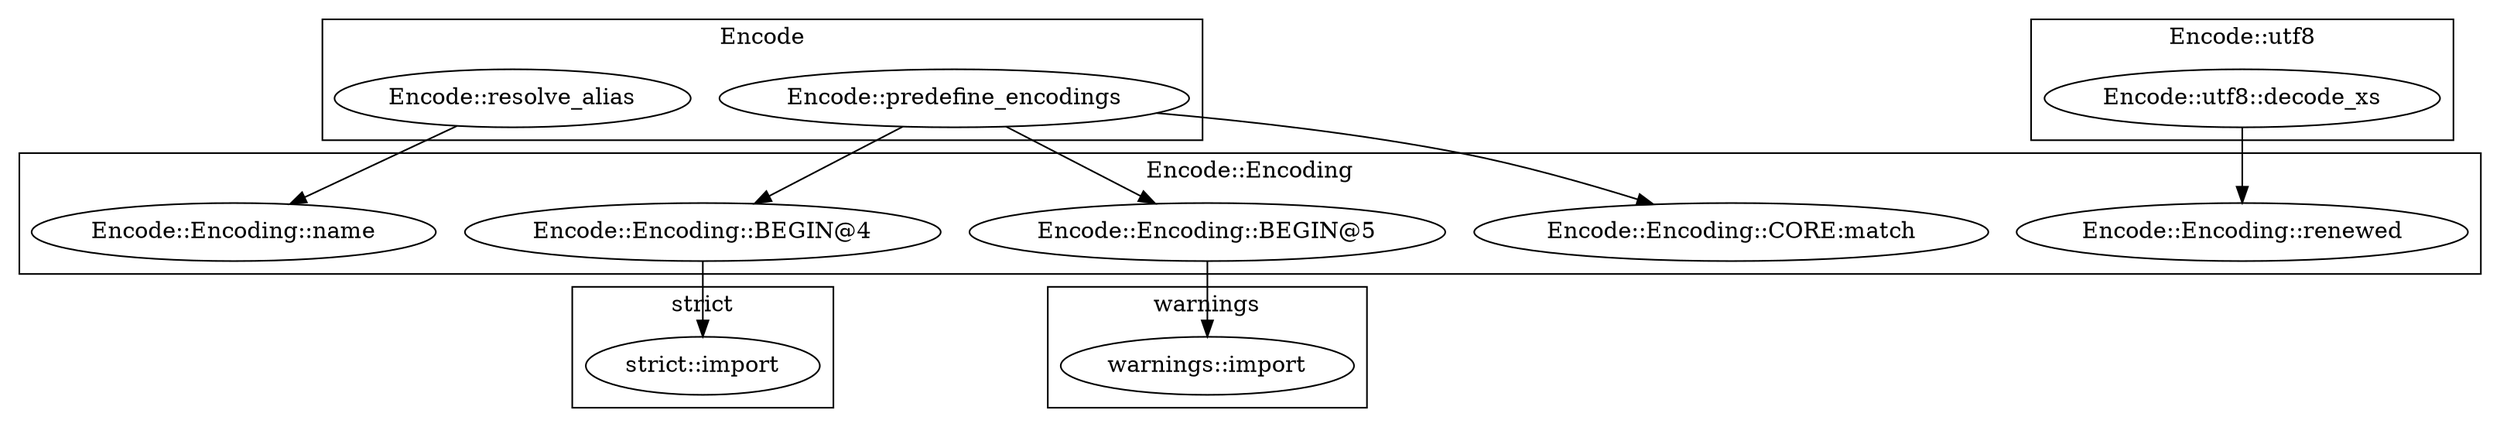 digraph {
graph [overlap=false]
subgraph cluster_Encode {
	label="Encode";
	"Encode::predefine_encodings";
	"Encode::resolve_alias";
}
subgraph cluster_warnings {
	label="warnings";
	"warnings::import";
}
subgraph cluster_strict {
	label="strict";
	"strict::import";
}
subgraph cluster_Encode_Encoding {
	label="Encode::Encoding";
	"Encode::Encoding::BEGIN@4";
	"Encode::Encoding::name";
	"Encode::Encoding::BEGIN@5";
	"Encode::Encoding::CORE:match";
	"Encode::Encoding::renewed";
}
subgraph cluster_Encode_utf8 {
	label="Encode::utf8";
	"Encode::utf8::decode_xs";
}
"Encode::utf8::decode_xs" -> "Encode::Encoding::renewed";
"Encode::Encoding::BEGIN@5" -> "warnings::import";
"Encode::predefine_encodings" -> "Encode::Encoding::BEGIN@4";
"Encode::predefine_encodings" -> "Encode::Encoding::CORE:match";
"Encode::resolve_alias" -> "Encode::Encoding::name";
"Encode::predefine_encodings" -> "Encode::Encoding::BEGIN@5";
"Encode::Encoding::BEGIN@4" -> "strict::import";
}
